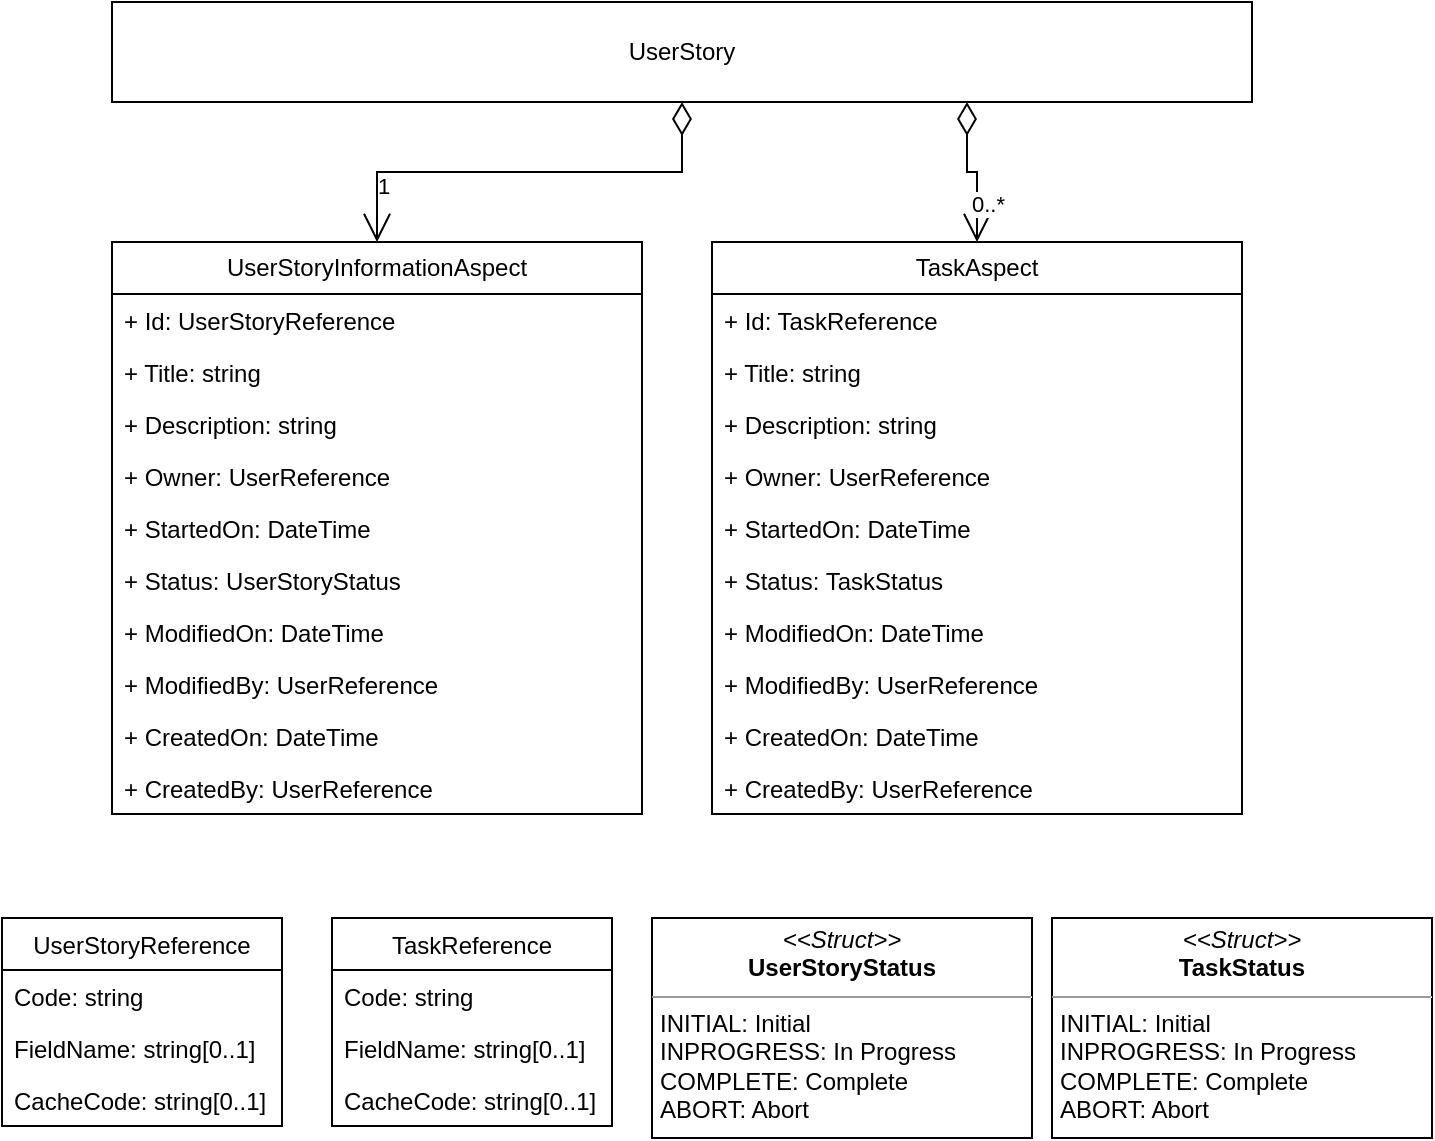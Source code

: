 <mxfile version="21.7.2" type="device">
  <diagram name="Page-1" id="c4acf3e9-155e-7222-9cf6-157b1a14988f">
    <mxGraphModel dx="1434" dy="2116" grid="1" gridSize="10" guides="1" tooltips="1" connect="1" arrows="1" fold="1" page="1" pageScale="1" pageWidth="827" pageHeight="1169" background="none" math="0" shadow="0">
      <root>
        <mxCell id="0" />
        <mxCell id="1" parent="0" />
        <mxCell id="-eZy1OZoISmmpmNBAfcS-2" value="UserStoryInformationAspect" style="swimlane;fontStyle=0;childLayout=stackLayout;horizontal=1;startSize=26;fillColor=none;horizontalStack=0;resizeParent=1;resizeParentMax=0;resizeLast=0;collapsible=1;marginBottom=0;whiteSpace=wrap;html=1;" parent="1" vertex="1">
          <mxGeometry x="140" y="-900" width="265" height="286" as="geometry" />
        </mxCell>
        <mxCell id="-eZy1OZoISmmpmNBAfcS-3" value="+ Id: UserStoryReference" style="text;strokeColor=none;fillColor=none;align=left;verticalAlign=top;spacingLeft=4;spacingRight=4;overflow=hidden;rotatable=0;points=[[0,0.5],[1,0.5]];portConstraint=eastwest;whiteSpace=wrap;html=1;" parent="-eZy1OZoISmmpmNBAfcS-2" vertex="1">
          <mxGeometry y="26" width="265" height="26" as="geometry" />
        </mxCell>
        <mxCell id="-eZy1OZoISmmpmNBAfcS-4" value="+ Title: string" style="text;strokeColor=none;fillColor=none;align=left;verticalAlign=top;spacingLeft=4;spacingRight=4;overflow=hidden;rotatable=0;points=[[0,0.5],[1,0.5]];portConstraint=eastwest;whiteSpace=wrap;html=1;" parent="-eZy1OZoISmmpmNBAfcS-2" vertex="1">
          <mxGeometry y="52" width="265" height="26" as="geometry" />
        </mxCell>
        <mxCell id="-eZy1OZoISmmpmNBAfcS-5" value="+ Description: string" style="text;strokeColor=none;fillColor=none;align=left;verticalAlign=top;spacingLeft=4;spacingRight=4;overflow=hidden;rotatable=0;points=[[0,0.5],[1,0.5]];portConstraint=eastwest;whiteSpace=wrap;html=1;" parent="-eZy1OZoISmmpmNBAfcS-2" vertex="1">
          <mxGeometry y="78" width="265" height="26" as="geometry" />
        </mxCell>
        <mxCell id="mf8AkyiIo8afohmn_5yX-3" value="+ Owner: UserReference" style="text;strokeColor=none;fillColor=none;align=left;verticalAlign=top;spacingLeft=4;spacingRight=4;overflow=hidden;rotatable=0;points=[[0,0.5],[1,0.5]];portConstraint=eastwest;whiteSpace=wrap;html=1;" parent="-eZy1OZoISmmpmNBAfcS-2" vertex="1">
          <mxGeometry y="104" width="265" height="26" as="geometry" />
        </mxCell>
        <mxCell id="mf8AkyiIo8afohmn_5yX-6" value="+ StartedOn: DateTime" style="text;strokeColor=none;fillColor=none;align=left;verticalAlign=top;spacingLeft=4;spacingRight=4;overflow=hidden;rotatable=0;points=[[0,0.5],[1,0.5]];portConstraint=eastwest;whiteSpace=wrap;html=1;" parent="-eZy1OZoISmmpmNBAfcS-2" vertex="1">
          <mxGeometry y="130" width="265" height="26" as="geometry" />
        </mxCell>
        <mxCell id="mf8AkyiIo8afohmn_5yX-7" value="+ Status: UserStoryStatus" style="text;strokeColor=none;fillColor=none;align=left;verticalAlign=top;spacingLeft=4;spacingRight=4;overflow=hidden;rotatable=0;points=[[0,0.5],[1,0.5]];portConstraint=eastwest;whiteSpace=wrap;html=1;" parent="-eZy1OZoISmmpmNBAfcS-2" vertex="1">
          <mxGeometry y="156" width="265" height="26" as="geometry" />
        </mxCell>
        <mxCell id="mf8AkyiIo8afohmn_5yX-4" value="+ ModifiedOn: DateTime" style="text;strokeColor=none;fillColor=none;align=left;verticalAlign=top;spacingLeft=4;spacingRight=4;overflow=hidden;rotatable=0;points=[[0,0.5],[1,0.5]];portConstraint=eastwest;whiteSpace=wrap;html=1;" parent="-eZy1OZoISmmpmNBAfcS-2" vertex="1">
          <mxGeometry y="182" width="265" height="26" as="geometry" />
        </mxCell>
        <mxCell id="mf8AkyiIo8afohmn_5yX-5" value="+ ModifiedBy: UserReference" style="text;strokeColor=none;fillColor=none;align=left;verticalAlign=top;spacingLeft=4;spacingRight=4;overflow=hidden;rotatable=0;points=[[0,0.5],[1,0.5]];portConstraint=eastwest;whiteSpace=wrap;html=1;" parent="-eZy1OZoISmmpmNBAfcS-2" vertex="1">
          <mxGeometry y="208" width="265" height="26" as="geometry" />
        </mxCell>
        <mxCell id="mf8AkyiIo8afohmn_5yX-1" value="+ CreatedOn: DateTime" style="text;strokeColor=none;fillColor=none;align=left;verticalAlign=top;spacingLeft=4;spacingRight=4;overflow=hidden;rotatable=0;points=[[0,0.5],[1,0.5]];portConstraint=eastwest;whiteSpace=wrap;html=1;" parent="-eZy1OZoISmmpmNBAfcS-2" vertex="1">
          <mxGeometry y="234" width="265" height="26" as="geometry" />
        </mxCell>
        <mxCell id="mf8AkyiIo8afohmn_5yX-2" value="+ CreatedBy: UserReference" style="text;strokeColor=none;fillColor=none;align=left;verticalAlign=top;spacingLeft=4;spacingRight=4;overflow=hidden;rotatable=0;points=[[0,0.5],[1,0.5]];portConstraint=eastwest;whiteSpace=wrap;html=1;" parent="-eZy1OZoISmmpmNBAfcS-2" vertex="1">
          <mxGeometry y="260" width="265" height="26" as="geometry" />
        </mxCell>
        <mxCell id="mf8AkyiIo8afohmn_5yX-12" value="&lt;p style=&quot;margin:0px;margin-top:4px;text-align:center;&quot;&gt;&lt;i&gt;&amp;lt;&amp;lt;Struct&amp;gt;&amp;gt;&lt;/i&gt;&lt;br&gt;&lt;b&gt;UserStoryStatus&lt;/b&gt;&lt;/p&gt;&lt;hr size=&quot;1&quot;&gt;&lt;p style=&quot;margin:0px;margin-left:4px;&quot;&gt;INITIAL: Initial&lt;/p&gt;&lt;p style=&quot;margin:0px;margin-left:4px;&quot;&gt;INPROGRESS: In Progress&lt;/p&gt;&lt;p style=&quot;margin:0px;margin-left:4px;&quot;&gt;COMPLETE: Complete&lt;/p&gt;&lt;p style=&quot;margin:0px;margin-left:4px;&quot;&gt;ABORT: Abort&lt;/p&gt;&lt;p style=&quot;margin:0px;margin-left:4px;&quot;&gt;&lt;br&gt;&lt;/p&gt;" style="verticalAlign=top;align=left;overflow=fill;fontSize=12;fontFamily=Helvetica;html=1;whiteSpace=wrap;" parent="1" vertex="1">
          <mxGeometry x="410" y="-562" width="190" height="110" as="geometry" />
        </mxCell>
        <mxCell id="ZDAbo7Fi6QDQOSL8yRWi-1" value="UserStoryReference" style="swimlane;fontStyle=0;childLayout=stackLayout;horizontal=1;startSize=26;fillColor=none;horizontalStack=0;resizeParent=1;resizeParentMax=0;resizeLast=0;collapsible=1;marginBottom=0;" vertex="1" parent="1">
          <mxGeometry x="85" y="-562" width="140" height="104" as="geometry" />
        </mxCell>
        <mxCell id="ZDAbo7Fi6QDQOSL8yRWi-2" value="Code: string" style="text;strokeColor=none;fillColor=none;align=left;verticalAlign=top;spacingLeft=4;spacingRight=4;overflow=hidden;rotatable=0;points=[[0,0.5],[1,0.5]];portConstraint=eastwest;" vertex="1" parent="ZDAbo7Fi6QDQOSL8yRWi-1">
          <mxGeometry y="26" width="140" height="26" as="geometry" />
        </mxCell>
        <mxCell id="ZDAbo7Fi6QDQOSL8yRWi-3" value="FieldName: string[0..1]" style="text;strokeColor=none;fillColor=none;align=left;verticalAlign=top;spacingLeft=4;spacingRight=4;overflow=hidden;rotatable=0;points=[[0,0.5],[1,0.5]];portConstraint=eastwest;" vertex="1" parent="ZDAbo7Fi6QDQOSL8yRWi-1">
          <mxGeometry y="52" width="140" height="26" as="geometry" />
        </mxCell>
        <mxCell id="ZDAbo7Fi6QDQOSL8yRWi-4" value="CacheCode: string[0..1]" style="text;strokeColor=none;fillColor=none;align=left;verticalAlign=top;spacingLeft=4;spacingRight=4;overflow=hidden;rotatable=0;points=[[0,0.5],[1,0.5]];portConstraint=eastwest;" vertex="1" parent="ZDAbo7Fi6QDQOSL8yRWi-1">
          <mxGeometry y="78" width="140" height="26" as="geometry" />
        </mxCell>
        <mxCell id="ZDAbo7Fi6QDQOSL8yRWi-10" value="UserStory" style="html=1;whiteSpace=wrap;" vertex="1" parent="1">
          <mxGeometry x="140" y="-1020" width="570" height="50" as="geometry" />
        </mxCell>
        <mxCell id="ZDAbo7Fi6QDQOSL8yRWi-11" value="1" style="endArrow=open;html=1;endSize=12;startArrow=diamondThin;startSize=14;startFill=0;edgeStyle=orthogonalEdgeStyle;align=left;verticalAlign=bottom;rounded=0;exitX=0.5;exitY=1;exitDx=0;exitDy=0;" edge="1" parent="1" source="ZDAbo7Fi6QDQOSL8yRWi-10" target="-eZy1OZoISmmpmNBAfcS-2">
          <mxGeometry x="0.82" y="-2" relative="1" as="geometry">
            <mxPoint x="300" y="-790" as="sourcePoint" />
            <mxPoint x="460" y="-790" as="targetPoint" />
            <mxPoint y="1" as="offset" />
          </mxGeometry>
        </mxCell>
        <mxCell id="ZDAbo7Fi6QDQOSL8yRWi-12" value="TaskAspect" style="swimlane;fontStyle=0;childLayout=stackLayout;horizontal=1;startSize=26;fillColor=none;horizontalStack=0;resizeParent=1;resizeParentMax=0;resizeLast=0;collapsible=1;marginBottom=0;whiteSpace=wrap;html=1;" vertex="1" parent="1">
          <mxGeometry x="440" y="-900" width="265" height="286" as="geometry" />
        </mxCell>
        <mxCell id="ZDAbo7Fi6QDQOSL8yRWi-13" value="+ Id: TaskReference" style="text;strokeColor=none;fillColor=none;align=left;verticalAlign=top;spacingLeft=4;spacingRight=4;overflow=hidden;rotatable=0;points=[[0,0.5],[1,0.5]];portConstraint=eastwest;whiteSpace=wrap;html=1;" vertex="1" parent="ZDAbo7Fi6QDQOSL8yRWi-12">
          <mxGeometry y="26" width="265" height="26" as="geometry" />
        </mxCell>
        <mxCell id="ZDAbo7Fi6QDQOSL8yRWi-14" value="+ Title: string" style="text;strokeColor=none;fillColor=none;align=left;verticalAlign=top;spacingLeft=4;spacingRight=4;overflow=hidden;rotatable=0;points=[[0,0.5],[1,0.5]];portConstraint=eastwest;whiteSpace=wrap;html=1;" vertex="1" parent="ZDAbo7Fi6QDQOSL8yRWi-12">
          <mxGeometry y="52" width="265" height="26" as="geometry" />
        </mxCell>
        <mxCell id="ZDAbo7Fi6QDQOSL8yRWi-15" value="+ Description: string" style="text;strokeColor=none;fillColor=none;align=left;verticalAlign=top;spacingLeft=4;spacingRight=4;overflow=hidden;rotatable=0;points=[[0,0.5],[1,0.5]];portConstraint=eastwest;whiteSpace=wrap;html=1;" vertex="1" parent="ZDAbo7Fi6QDQOSL8yRWi-12">
          <mxGeometry y="78" width="265" height="26" as="geometry" />
        </mxCell>
        <mxCell id="ZDAbo7Fi6QDQOSL8yRWi-16" value="+ Owner: UserReference" style="text;strokeColor=none;fillColor=none;align=left;verticalAlign=top;spacingLeft=4;spacingRight=4;overflow=hidden;rotatable=0;points=[[0,0.5],[1,0.5]];portConstraint=eastwest;whiteSpace=wrap;html=1;" vertex="1" parent="ZDAbo7Fi6QDQOSL8yRWi-12">
          <mxGeometry y="104" width="265" height="26" as="geometry" />
        </mxCell>
        <mxCell id="ZDAbo7Fi6QDQOSL8yRWi-17" value="+ StartedOn: DateTime" style="text;strokeColor=none;fillColor=none;align=left;verticalAlign=top;spacingLeft=4;spacingRight=4;overflow=hidden;rotatable=0;points=[[0,0.5],[1,0.5]];portConstraint=eastwest;whiteSpace=wrap;html=1;" vertex="1" parent="ZDAbo7Fi6QDQOSL8yRWi-12">
          <mxGeometry y="130" width="265" height="26" as="geometry" />
        </mxCell>
        <mxCell id="ZDAbo7Fi6QDQOSL8yRWi-18" value="+ Status: TaskStatus" style="text;strokeColor=none;fillColor=none;align=left;verticalAlign=top;spacingLeft=4;spacingRight=4;overflow=hidden;rotatable=0;points=[[0,0.5],[1,0.5]];portConstraint=eastwest;whiteSpace=wrap;html=1;" vertex="1" parent="ZDAbo7Fi6QDQOSL8yRWi-12">
          <mxGeometry y="156" width="265" height="26" as="geometry" />
        </mxCell>
        <mxCell id="ZDAbo7Fi6QDQOSL8yRWi-19" value="+ ModifiedOn: DateTime" style="text;strokeColor=none;fillColor=none;align=left;verticalAlign=top;spacingLeft=4;spacingRight=4;overflow=hidden;rotatable=0;points=[[0,0.5],[1,0.5]];portConstraint=eastwest;whiteSpace=wrap;html=1;" vertex="1" parent="ZDAbo7Fi6QDQOSL8yRWi-12">
          <mxGeometry y="182" width="265" height="26" as="geometry" />
        </mxCell>
        <mxCell id="ZDAbo7Fi6QDQOSL8yRWi-20" value="+ ModifiedBy: UserReference" style="text;strokeColor=none;fillColor=none;align=left;verticalAlign=top;spacingLeft=4;spacingRight=4;overflow=hidden;rotatable=0;points=[[0,0.5],[1,0.5]];portConstraint=eastwest;whiteSpace=wrap;html=1;" vertex="1" parent="ZDAbo7Fi6QDQOSL8yRWi-12">
          <mxGeometry y="208" width="265" height="26" as="geometry" />
        </mxCell>
        <mxCell id="ZDAbo7Fi6QDQOSL8yRWi-21" value="+ CreatedOn: DateTime" style="text;strokeColor=none;fillColor=none;align=left;verticalAlign=top;spacingLeft=4;spacingRight=4;overflow=hidden;rotatable=0;points=[[0,0.5],[1,0.5]];portConstraint=eastwest;whiteSpace=wrap;html=1;" vertex="1" parent="ZDAbo7Fi6QDQOSL8yRWi-12">
          <mxGeometry y="234" width="265" height="26" as="geometry" />
        </mxCell>
        <mxCell id="ZDAbo7Fi6QDQOSL8yRWi-22" value="+ CreatedBy: UserReference" style="text;strokeColor=none;fillColor=none;align=left;verticalAlign=top;spacingLeft=4;spacingRight=4;overflow=hidden;rotatable=0;points=[[0,0.5],[1,0.5]];portConstraint=eastwest;whiteSpace=wrap;html=1;" vertex="1" parent="ZDAbo7Fi6QDQOSL8yRWi-12">
          <mxGeometry y="260" width="265" height="26" as="geometry" />
        </mxCell>
        <mxCell id="ZDAbo7Fi6QDQOSL8yRWi-24" value="&lt;p style=&quot;margin:0px;margin-top:4px;text-align:center;&quot;&gt;&lt;i&gt;&amp;lt;&amp;lt;Struct&amp;gt;&amp;gt;&lt;/i&gt;&lt;br&gt;&lt;b&gt;TaskStatus&lt;/b&gt;&lt;/p&gt;&lt;hr size=&quot;1&quot;&gt;&lt;p style=&quot;margin:0px;margin-left:4px;&quot;&gt;INITIAL: Initial&lt;/p&gt;&lt;p style=&quot;margin:0px;margin-left:4px;&quot;&gt;INPROGRESS: In Progress&lt;/p&gt;&lt;p style=&quot;margin:0px;margin-left:4px;&quot;&gt;COMPLETE: Complete&lt;/p&gt;&lt;p style=&quot;margin:0px;margin-left:4px;&quot;&gt;ABORT: Abort&lt;/p&gt;&lt;p style=&quot;margin:0px;margin-left:4px;&quot;&gt;&lt;br&gt;&lt;/p&gt;" style="verticalAlign=top;align=left;overflow=fill;fontSize=12;fontFamily=Helvetica;html=1;whiteSpace=wrap;" vertex="1" parent="1">
          <mxGeometry x="610" y="-562" width="190" height="110" as="geometry" />
        </mxCell>
        <mxCell id="ZDAbo7Fi6QDQOSL8yRWi-25" value="TaskReference" style="swimlane;fontStyle=0;childLayout=stackLayout;horizontal=1;startSize=26;fillColor=none;horizontalStack=0;resizeParent=1;resizeParentMax=0;resizeLast=0;collapsible=1;marginBottom=0;" vertex="1" parent="1">
          <mxGeometry x="250" y="-562" width="140" height="104" as="geometry" />
        </mxCell>
        <mxCell id="ZDAbo7Fi6QDQOSL8yRWi-26" value="Code: string" style="text;strokeColor=none;fillColor=none;align=left;verticalAlign=top;spacingLeft=4;spacingRight=4;overflow=hidden;rotatable=0;points=[[0,0.5],[1,0.5]];portConstraint=eastwest;" vertex="1" parent="ZDAbo7Fi6QDQOSL8yRWi-25">
          <mxGeometry y="26" width="140" height="26" as="geometry" />
        </mxCell>
        <mxCell id="ZDAbo7Fi6QDQOSL8yRWi-27" value="FieldName: string[0..1]" style="text;strokeColor=none;fillColor=none;align=left;verticalAlign=top;spacingLeft=4;spacingRight=4;overflow=hidden;rotatable=0;points=[[0,0.5],[1,0.5]];portConstraint=eastwest;" vertex="1" parent="ZDAbo7Fi6QDQOSL8yRWi-25">
          <mxGeometry y="52" width="140" height="26" as="geometry" />
        </mxCell>
        <mxCell id="ZDAbo7Fi6QDQOSL8yRWi-28" value="CacheCode: string[0..1]" style="text;strokeColor=none;fillColor=none;align=left;verticalAlign=top;spacingLeft=4;spacingRight=4;overflow=hidden;rotatable=0;points=[[0,0.5],[1,0.5]];portConstraint=eastwest;" vertex="1" parent="ZDAbo7Fi6QDQOSL8yRWi-25">
          <mxGeometry y="78" width="140" height="26" as="geometry" />
        </mxCell>
        <mxCell id="ZDAbo7Fi6QDQOSL8yRWi-29" value="0..*" style="endArrow=open;html=1;endSize=12;startArrow=diamondThin;startSize=14;startFill=0;edgeStyle=orthogonalEdgeStyle;align=left;verticalAlign=bottom;rounded=0;exitX=0.75;exitY=1;exitDx=0;exitDy=0;entryX=0.5;entryY=0;entryDx=0;entryDy=0;" edge="1" parent="1" source="ZDAbo7Fi6QDQOSL8yRWi-10" target="ZDAbo7Fi6QDQOSL8yRWi-12">
          <mxGeometry x="0.733" y="-5" relative="1" as="geometry">
            <mxPoint x="340" y="-640" as="sourcePoint" />
            <mxPoint x="500" y="-640" as="targetPoint" />
            <mxPoint as="offset" />
          </mxGeometry>
        </mxCell>
      </root>
    </mxGraphModel>
  </diagram>
</mxfile>
